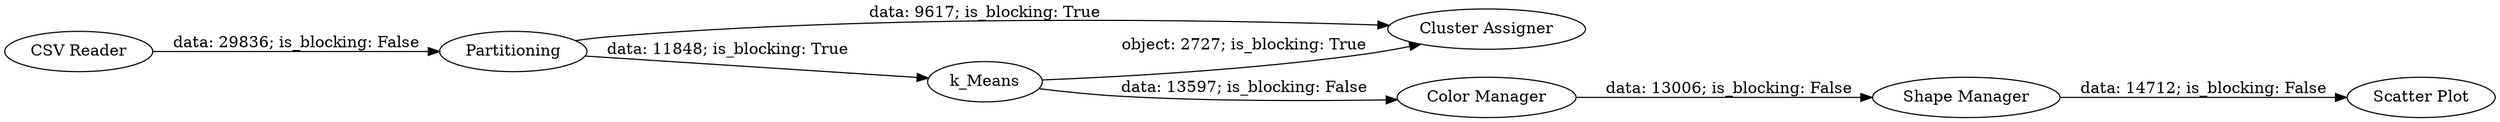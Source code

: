 digraph {
	"649361530238124747_1" [label="CSV Reader"]
	"649361530238124747_2" [label=Partitioning]
	"649361530238124747_4" [label="Cluster Assigner"]
	"649361530238124747_5" [label="Color Manager"]
	"649361530238124747_7" [label="Scatter Plot"]
	"649361530238124747_6" [label="Shape Manager"]
	"649361530238124747_3" [label=k_Means]
	"649361530238124747_1" -> "649361530238124747_2" [label="data: 29836; is_blocking: False"]
	"649361530238124747_3" -> "649361530238124747_4" [label="object: 2727; is_blocking: True"]
	"649361530238124747_2" -> "649361530238124747_4" [label="data: 9617; is_blocking: True"]
	"649361530238124747_5" -> "649361530238124747_6" [label="data: 13006; is_blocking: False"]
	"649361530238124747_2" -> "649361530238124747_3" [label="data: 11848; is_blocking: True"]
	"649361530238124747_3" -> "649361530238124747_5" [label="data: 13597; is_blocking: False"]
	"649361530238124747_6" -> "649361530238124747_7" [label="data: 14712; is_blocking: False"]
	rankdir=LR
}
